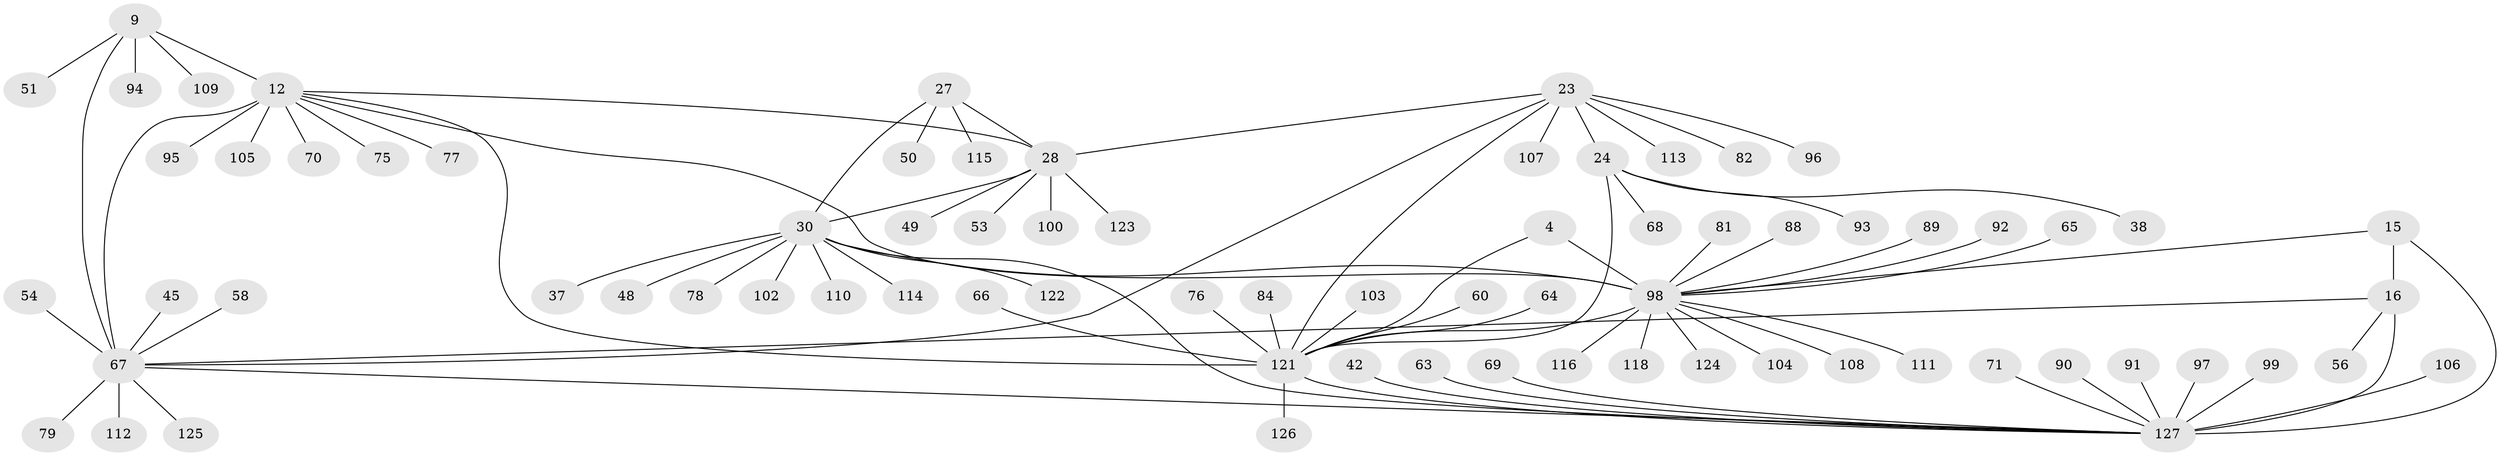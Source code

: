 // original degree distribution, {6: 0.06299212598425197, 9: 0.015748031496062992, 14: 0.015748031496062992, 5: 0.023622047244094488, 8: 0.03937007874015748, 7: 0.023622047244094488, 11: 0.015748031496062992, 10: 0.031496062992125984, 13: 0.015748031496062992, 2: 0.13385826771653545, 3: 0.023622047244094488, 1: 0.5905511811023622, 4: 0.007874015748031496}
// Generated by graph-tools (version 1.1) at 2025/58/03/04/25 21:58:30]
// undirected, 76 vertices, 88 edges
graph export_dot {
graph [start="1"]
  node [color=gray90,style=filled];
  4 [super="+1"];
  9 [super="+7"];
  12 [super="+8"];
  15 [super="+14"];
  16 [super="+13"];
  23 [super="+22"];
  24 [super="+20"];
  27 [super="+25"];
  28 [super="+26"];
  30 [super="+29"];
  37;
  38;
  42;
  45 [super="+32"];
  48;
  49;
  50;
  51;
  53;
  54;
  56;
  58;
  60;
  63;
  64;
  65;
  66;
  67 [super="+11+40"];
  68;
  69;
  70;
  71;
  75;
  76;
  77;
  78;
  79;
  81;
  82;
  84;
  88;
  89;
  90;
  91 [super="+86"];
  92 [super="+80"];
  93;
  94;
  95;
  96 [super="+47"];
  97 [super="+85"];
  98 [super="+59+3+31+6+35+55"];
  99;
  100;
  102;
  103;
  104;
  105;
  106;
  107;
  108;
  109;
  110;
  111;
  112 [super="+83"];
  113;
  114;
  115;
  116;
  118;
  121 [super="+21+39+43+52"];
  122 [super="+120"];
  123 [super="+62"];
  124 [super="+101"];
  125;
  126 [super="+74"];
  127 [super="+87+119+34"];
  4 -- 121;
  4 -- 98 [weight=8];
  9 -- 12 [weight=4];
  9 -- 51;
  9 -- 109;
  9 -- 94;
  9 -- 67 [weight=4];
  12 -- 70;
  12 -- 75;
  12 -- 77;
  12 -- 121 [weight=2];
  12 -- 98 [weight=3];
  12 -- 105;
  12 -- 28;
  12 -- 95;
  12 -- 67 [weight=4];
  15 -- 16 [weight=4];
  15 -- 127 [weight=4];
  15 -- 98;
  16 -- 56;
  16 -- 127 [weight=4];
  16 -- 67;
  23 -- 24 [weight=4];
  23 -- 82;
  23 -- 107;
  23 -- 67;
  23 -- 113;
  23 -- 28;
  23 -- 96;
  23 -- 121 [weight=4];
  24 -- 68;
  24 -- 38;
  24 -- 93;
  24 -- 121 [weight=4];
  27 -- 28 [weight=4];
  27 -- 30 [weight=4];
  27 -- 50;
  27 -- 115;
  28 -- 30 [weight=4];
  28 -- 100;
  28 -- 49;
  28 -- 53;
  28 -- 123;
  30 -- 37;
  30 -- 102;
  30 -- 78;
  30 -- 110;
  30 -- 48;
  30 -- 114;
  30 -- 127 [weight=3];
  30 -- 122;
  30 -- 98;
  42 -- 127;
  45 -- 67;
  54 -- 67;
  58 -- 67;
  60 -- 121;
  63 -- 127;
  64 -- 121;
  65 -- 98;
  66 -- 121;
  67 -- 79;
  67 -- 112;
  67 -- 125;
  67 -- 127;
  69 -- 127;
  71 -- 127;
  76 -- 121;
  81 -- 98;
  84 -- 121;
  88 -- 98;
  89 -- 98;
  90 -- 127;
  91 -- 127;
  92 -- 98;
  97 -- 127;
  98 -- 108;
  98 -- 111;
  98 -- 104;
  98 -- 116;
  98 -- 118;
  98 -- 124;
  98 -- 121;
  99 -- 127;
  103 -- 121;
  106 -- 127;
  121 -- 126;
  121 -- 127;
}
